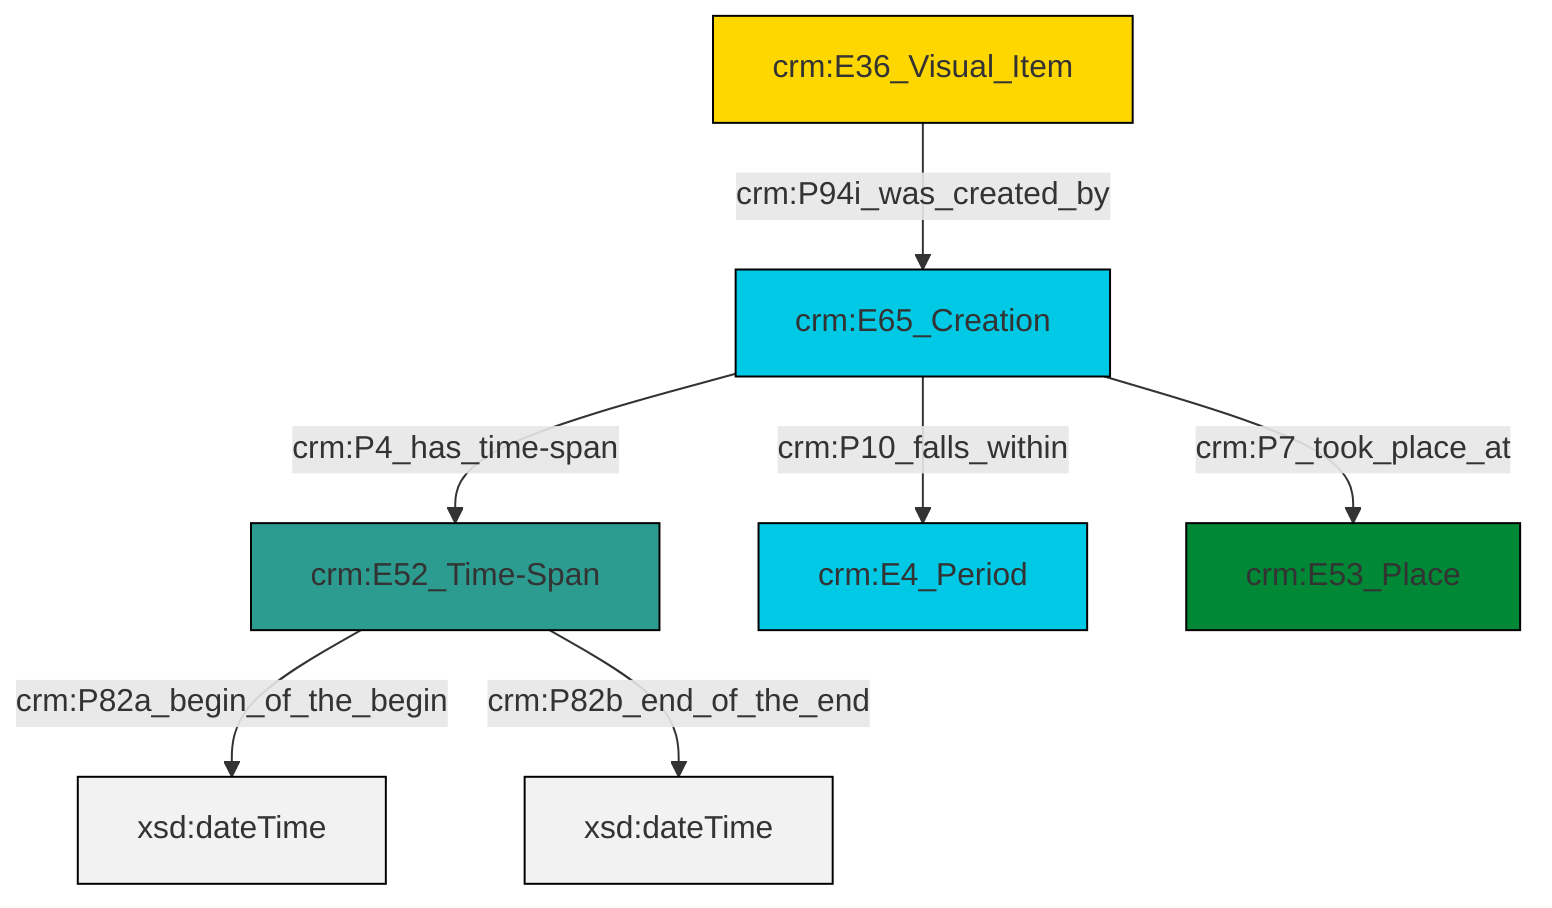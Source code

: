 graph TD
classDef Literal fill:#f2f2f2,stroke:#000000;
classDef CRM_Entity fill:#FFFFFF,stroke:#000000;
classDef Temporal_Entity fill:#00C9E6, stroke:#000000;
classDef Type fill:#E18312, stroke:#000000;
classDef Time-Span fill:#2C9C91, stroke:#000000;
classDef Appellation fill:#FFEB7F, stroke:#000000;
classDef Place fill:#008836, stroke:#000000;
classDef Persistent_Item fill:#B266B2, stroke:#000000;
classDef Conceptual_Object fill:#FFD700, stroke:#000000;
classDef Physical_Thing fill:#D2B48C, stroke:#000000;
classDef Actor fill:#f58aad, stroke:#000000;
classDef PC_Classes fill:#4ce600, stroke:#000000;
classDef Multi fill:#cccccc,stroke:#000000;

2["crm:E52_Time-Span"]:::Time-Span -->|crm:P82a_begin_of_the_begin| 3[xsd:dateTime]:::Literal
6["crm:E65_Creation"]:::Temporal_Entity -->|crm:P4_has_time-span| 2["crm:E52_Time-Span"]:::Time-Span
6["crm:E65_Creation"]:::Temporal_Entity -->|crm:P10_falls_within| 4["crm:E4_Period"]:::Temporal_Entity
2["crm:E52_Time-Span"]:::Time-Span -->|crm:P82b_end_of_the_end| 7[xsd:dateTime]:::Literal
6["crm:E65_Creation"]:::Temporal_Entity -->|crm:P7_took_place_at| 10["crm:E53_Place"]:::Place
0["crm:E36_Visual_Item"]:::Conceptual_Object -->|crm:P94i_was_created_by| 6["crm:E65_Creation"]:::Temporal_Entity